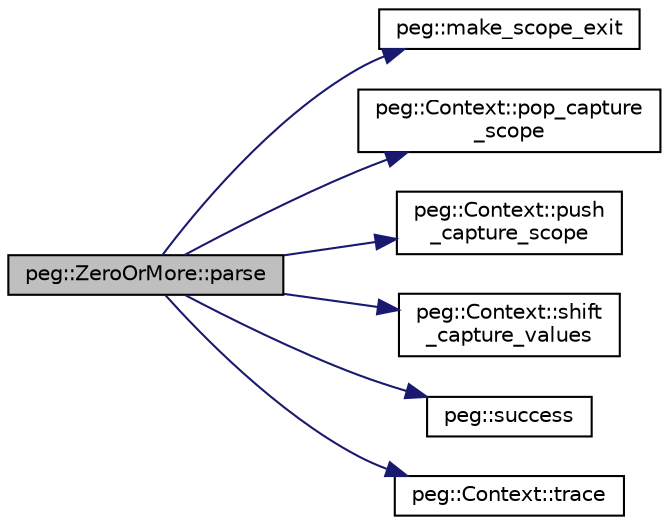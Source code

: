 digraph "peg::ZeroOrMore::parse"
{
 // LATEX_PDF_SIZE
  edge [fontname="Helvetica",fontsize="10",labelfontname="Helvetica",labelfontsize="10"];
  node [fontname="Helvetica",fontsize="10",shape=record];
  rankdir="LR";
  Node1 [label="peg::ZeroOrMore::parse",height=0.2,width=0.4,color="black", fillcolor="grey75", style="filled", fontcolor="black",tooltip=" "];
  Node1 -> Node2 [color="midnightblue",fontsize="10",style="solid",fontname="Helvetica"];
  Node2 [label="peg::make_scope_exit",height=0.2,width=0.4,color="black", fillcolor="white", style="filled",URL="$namespacepeg.html#ac2158f086910efbd32f003dbb2ea3e65",tooltip=" "];
  Node1 -> Node3 [color="midnightblue",fontsize="10",style="solid",fontname="Helvetica"];
  Node3 [label="peg::Context::pop_capture\l_scope",height=0.2,width=0.4,color="black", fillcolor="white", style="filled",URL="$classpeg_1_1Context.html#ac3038d83aacd1c2992239eae43f9f120",tooltip=" "];
  Node1 -> Node4 [color="midnightblue",fontsize="10",style="solid",fontname="Helvetica"];
  Node4 [label="peg::Context::push\l_capture_scope",height=0.2,width=0.4,color="black", fillcolor="white", style="filled",URL="$classpeg_1_1Context.html#a5be010190aa699d634fb3b552b417111",tooltip=" "];
  Node1 -> Node5 [color="midnightblue",fontsize="10",style="solid",fontname="Helvetica"];
  Node5 [label="peg::Context::shift\l_capture_values",height=0.2,width=0.4,color="black", fillcolor="white", style="filled",URL="$classpeg_1_1Context.html#a75468390e5904e6d71a375d913eac6a6",tooltip=" "];
  Node1 -> Node6 [color="midnightblue",fontsize="10",style="solid",fontname="Helvetica"];
  Node6 [label="peg::success",height=0.2,width=0.4,color="black", fillcolor="white", style="filled",URL="$namespacepeg.html#abb0779cb4c0b5f8e157e81bac9686c8a",tooltip=" "];
  Node1 -> Node7 [color="midnightblue",fontsize="10",style="solid",fontname="Helvetica"];
  Node7 [label="peg::Context::trace",height=0.2,width=0.4,color="black", fillcolor="white", style="filled",URL="$classpeg_1_1Context.html#a62d90cb77e73de57eb6b51367f60d961",tooltip=" "];
}
